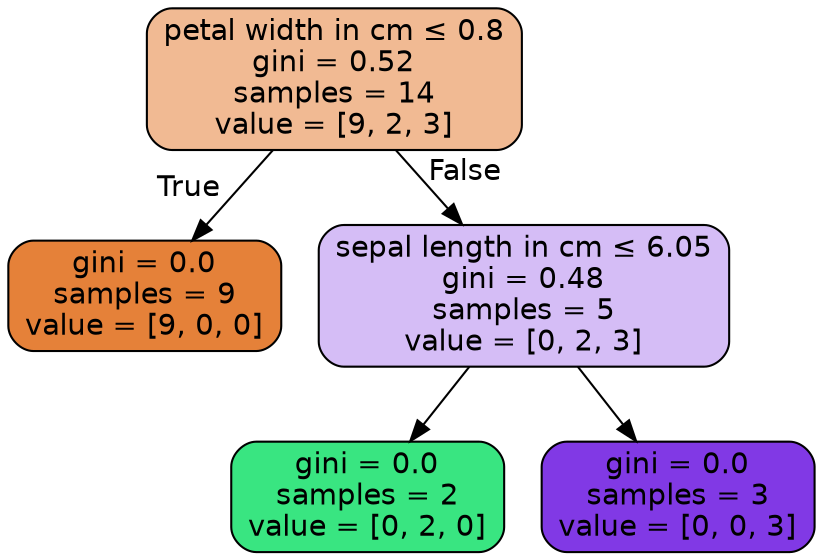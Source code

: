 digraph Tree {
node [shape=box, style="filled, rounded", color="black", fontname="helvetica"] ;
edge [fontname="helvetica"] ;
0 [label=<petal width in cm &le; 0.8<br/>gini = 0.52<br/>samples = 14<br/>value = [9, 2, 3]>, fillcolor="#f1ba93"] ;
1 [label=<gini = 0.0<br/>samples = 9<br/>value = [9, 0, 0]>, fillcolor="#e58139"] ;
0 -> 1 [labeldistance=2.5, labelangle=45, headlabel="True"] ;
2 [label=<sepal length in cm &le; 6.05<br/>gini = 0.48<br/>samples = 5<br/>value = [0, 2, 3]>, fillcolor="#d5bdf6"] ;
0 -> 2 [labeldistance=2.5, labelangle=-45, headlabel="False"] ;
3 [label=<gini = 0.0<br/>samples = 2<br/>value = [0, 2, 0]>, fillcolor="#39e581"] ;
2 -> 3 ;
4 [label=<gini = 0.0<br/>samples = 3<br/>value = [0, 0, 3]>, fillcolor="#8139e5"] ;
2 -> 4 ;
}